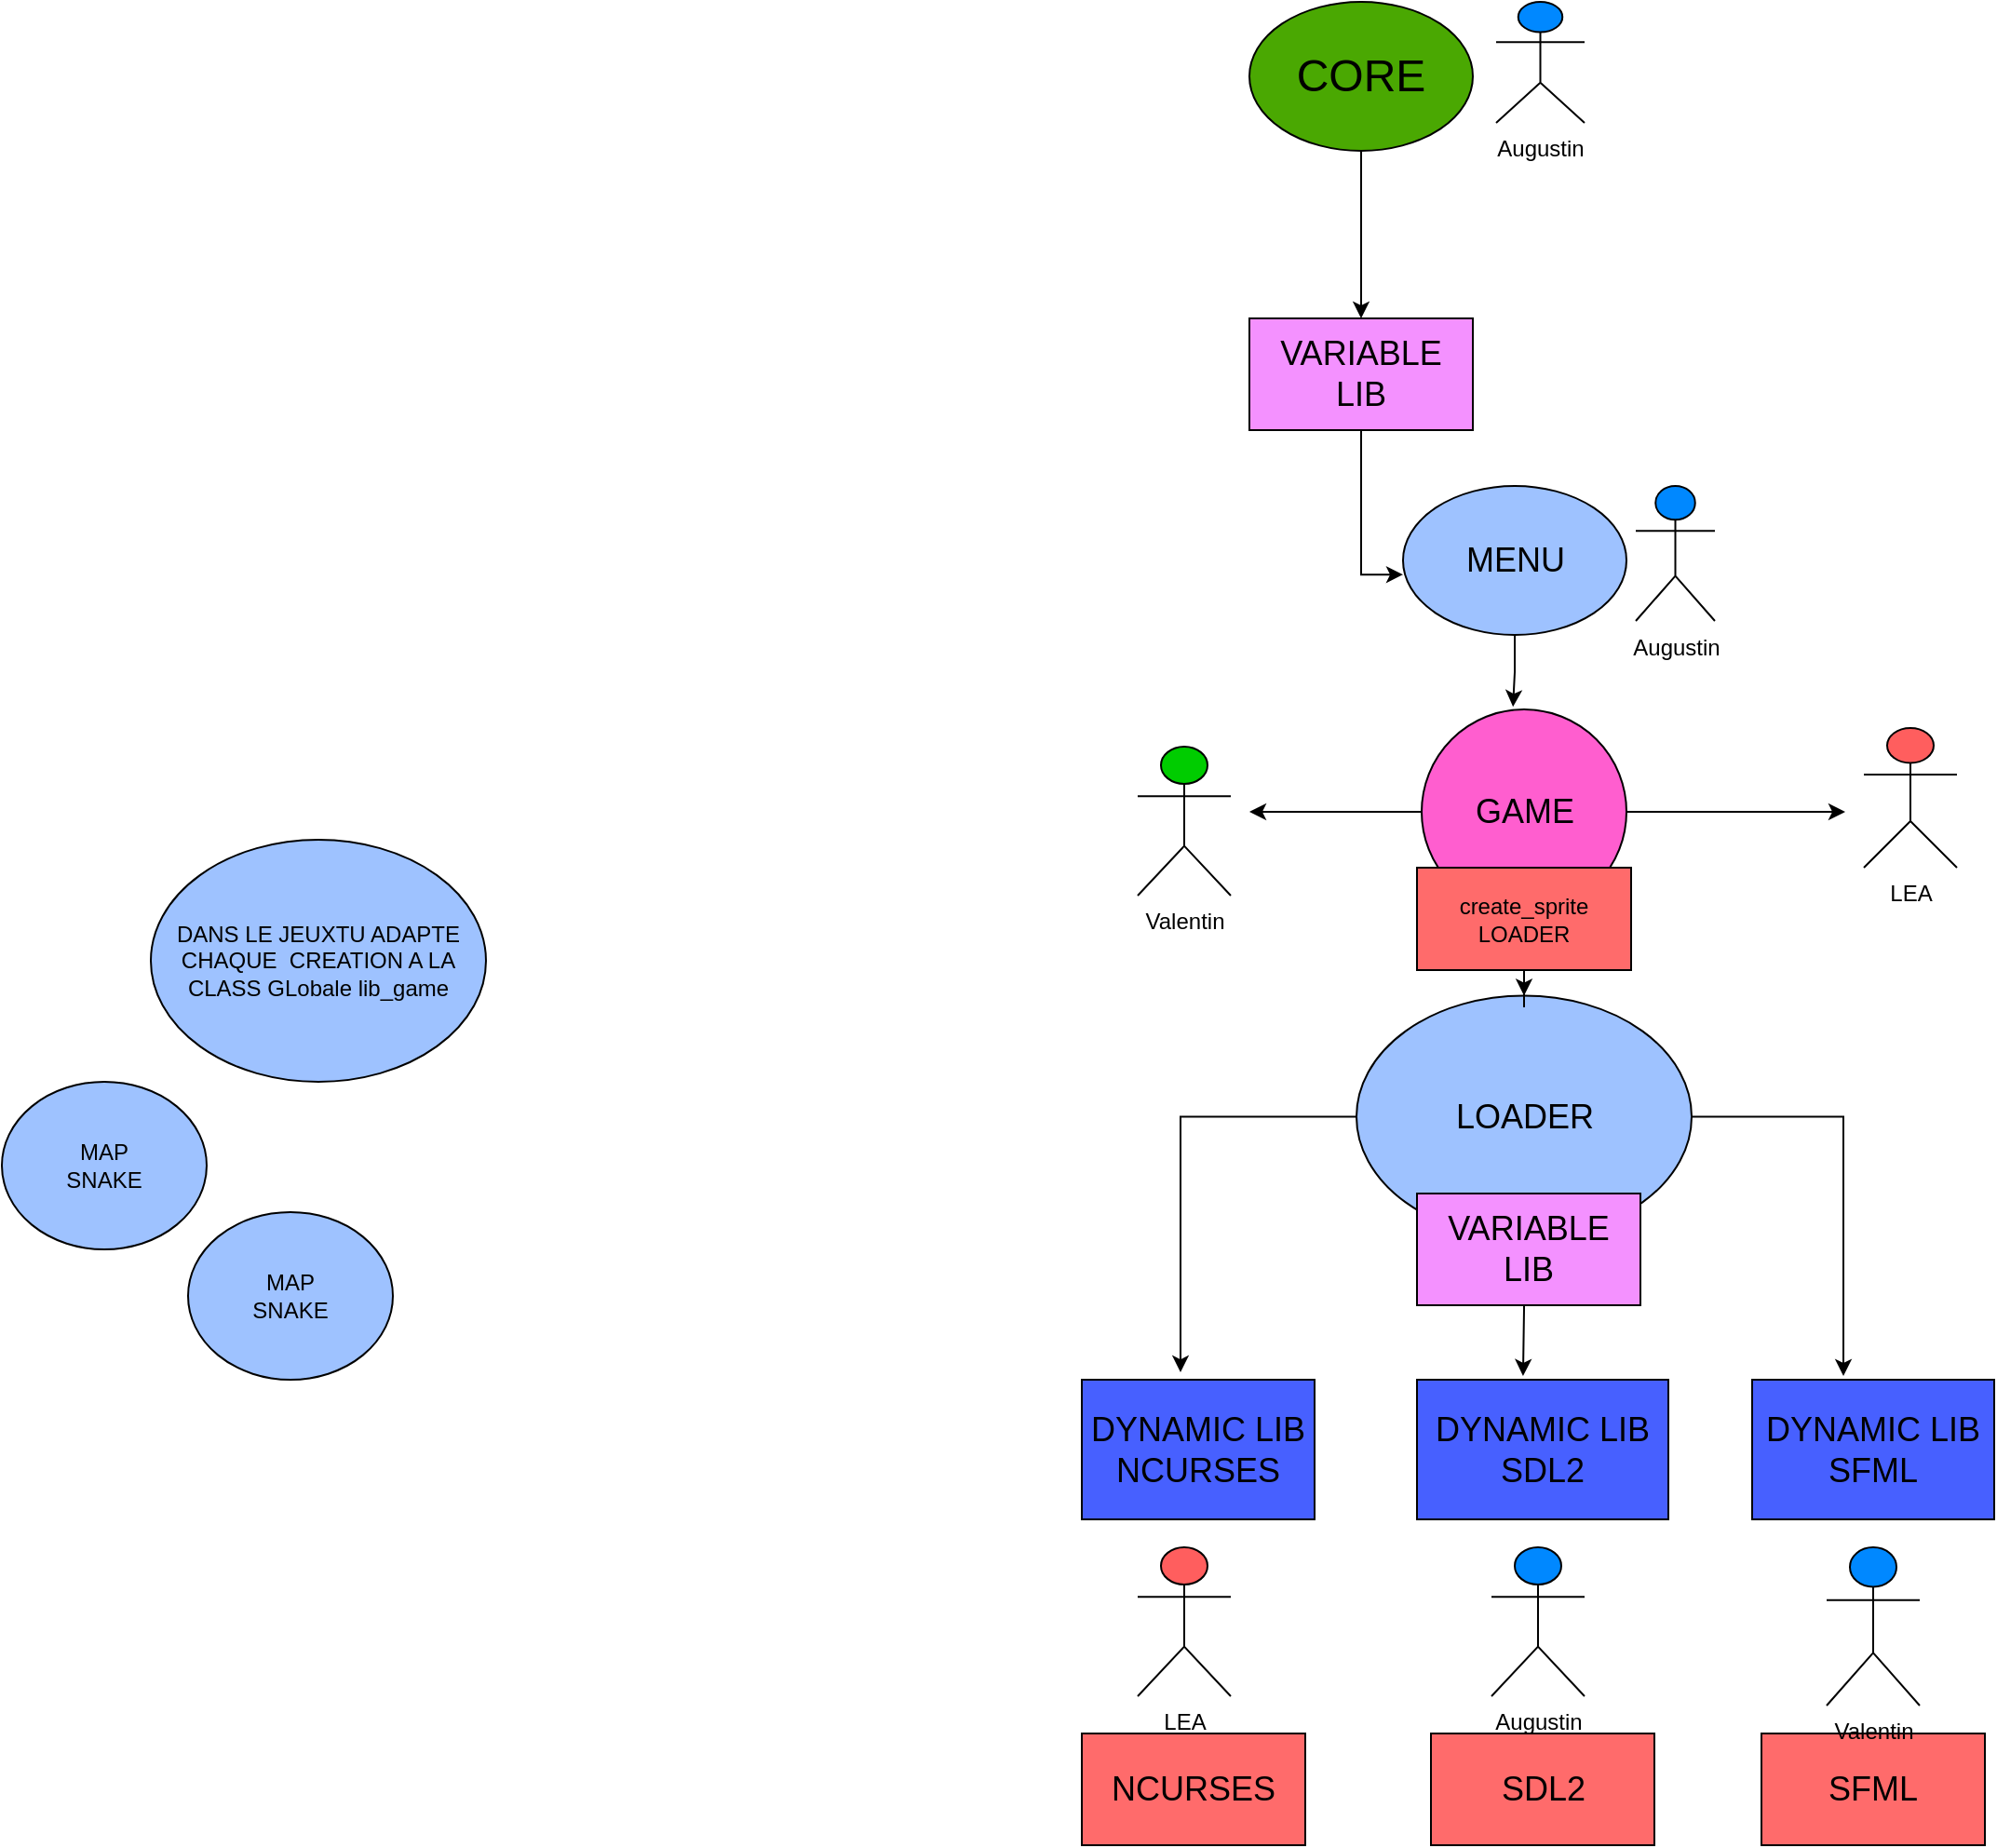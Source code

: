 <mxfile version="24.0.7" type="github">
  <diagram name="Page-1" id="uxXfwcOaLtUjLL9CyZGj">
    <mxGraphModel dx="2045" dy="1748" grid="1" gridSize="10" guides="1" tooltips="1" connect="1" arrows="1" fold="1" page="1" pageScale="1" pageWidth="850" pageHeight="1100" math="0" shadow="0">
      <root>
        <mxCell id="0" />
        <mxCell id="1" parent="0" />
        <mxCell id="rjocITY-BjAMYuqfXkVi-3" value="&lt;font style=&quot;font-size: 18px;&quot;&gt;NCURSES&lt;/font&gt;" style="rounded=0;whiteSpace=wrap;html=1;fillColor=#FF6B6B;" parent="1" vertex="1">
          <mxGeometry x="440" y="770" width="120" height="60" as="geometry" />
        </mxCell>
        <mxCell id="rjocITY-BjAMYuqfXkVi-4" value="&lt;div&gt;&lt;font style=&quot;font-size: 18px;&quot;&gt;SFML&lt;/font&gt;&lt;/div&gt;" style="rounded=0;whiteSpace=wrap;html=1;fillColor=#FF6B6B;" parent="1" vertex="1">
          <mxGeometry x="805" y="770" width="120" height="60" as="geometry" />
        </mxCell>
        <mxCell id="rjocITY-BjAMYuqfXkVi-5" value="&lt;font style=&quot;font-size: 18px;&quot;&gt;SDL2&lt;/font&gt;" style="rounded=0;whiteSpace=wrap;html=1;fillColor=#FF6B6B;" parent="1" vertex="1">
          <mxGeometry x="627.5" y="770" width="120" height="60" as="geometry" />
        </mxCell>
        <mxCell id="rjocITY-BjAMYuqfXkVi-26" style="edgeStyle=orthogonalEdgeStyle;rounded=0;orthogonalLoop=1;jettySize=auto;html=1;" parent="1" source="rjocITY-BjAMYuqfXkVi-8" target="rjocITY-BjAMYuqfXkVi-25" edge="1">
          <mxGeometry relative="1" as="geometry" />
        </mxCell>
        <mxCell id="rjocITY-BjAMYuqfXkVi-8" value="&lt;font style=&quot;font-size: 24px;&quot;&gt;CORE&lt;/font&gt;" style="ellipse;whiteSpace=wrap;html=1;fillColor=#4AA802;" parent="1" vertex="1">
          <mxGeometry x="530" y="-160" width="120" height="80" as="geometry" />
        </mxCell>
        <mxCell id="rjocITY-BjAMYuqfXkVi-11" value="&lt;font style=&quot;font-size: 18px;&quot;&gt;DYNAMIC LIB SDL2&lt;/font&gt;" style="rounded=0;whiteSpace=wrap;html=1;fillColor=#4760FF;" parent="1" vertex="1">
          <mxGeometry x="620" y="580" width="135" height="75" as="geometry" />
        </mxCell>
        <mxCell id="rjocITY-BjAMYuqfXkVi-12" value="&lt;font style=&quot;font-size: 18px;&quot;&gt;DYNAMIC LIB NCURSES&lt;/font&gt;" style="rounded=0;whiteSpace=wrap;html=1;fillColor=#4760FF;" parent="1" vertex="1">
          <mxGeometry x="440" y="580" width="125" height="75" as="geometry" />
        </mxCell>
        <mxCell id="rjocITY-BjAMYuqfXkVi-13" value="&lt;div&gt;&lt;font style=&quot;font-size: 18px;&quot;&gt;DYNAMIC LIB &lt;br&gt;&lt;/font&gt;&lt;/div&gt;&lt;div&gt;&lt;font style=&quot;font-size: 18px;&quot;&gt;SFML&lt;br&gt;&lt;/font&gt;&lt;/div&gt;" style="rounded=0;whiteSpace=wrap;html=1;fillColor=#4760FF;" parent="1" vertex="1">
          <mxGeometry x="800" y="580" width="130" height="75" as="geometry" />
        </mxCell>
        <mxCell id="rjocITY-BjAMYuqfXkVi-65" style="edgeStyle=orthogonalEdgeStyle;rounded=0;orthogonalLoop=1;jettySize=auto;html=1;" parent="1" source="rjocITY-BjAMYuqfXkVi-16" edge="1">
          <mxGeometry relative="1" as="geometry">
            <mxPoint x="850" y="275" as="targetPoint" />
          </mxGeometry>
        </mxCell>
        <mxCell id="rjocITY-BjAMYuqfXkVi-71" style="edgeStyle=orthogonalEdgeStyle;rounded=0;orthogonalLoop=1;jettySize=auto;html=1;" parent="1" source="rjocITY-BjAMYuqfXkVi-16" edge="1">
          <mxGeometry relative="1" as="geometry">
            <mxPoint x="530" y="275" as="targetPoint" />
          </mxGeometry>
        </mxCell>
        <mxCell id="rjocITY-BjAMYuqfXkVi-16" value="&lt;font style=&quot;font-size: 18px;&quot;&gt;GAME&lt;/font&gt;" style="ellipse;whiteSpace=wrap;html=1;aspect=fixed;fillColor=#FF5ECF;" parent="1" vertex="1">
          <mxGeometry x="622.5" y="220" width="110" height="110" as="geometry" />
        </mxCell>
        <mxCell id="rjocITY-BjAMYuqfXkVi-25" value="&lt;div&gt;&lt;font style=&quot;font-size: 18px;&quot;&gt;VARIABLE&lt;br&gt;&lt;/font&gt;&lt;/div&gt;&lt;div&gt;&lt;font style=&quot;font-size: 18px;&quot;&gt;LIB&lt;br&gt;&lt;/font&gt;&lt;/div&gt;" style="rounded=0;whiteSpace=wrap;html=1;fillColor=#F491FF;" parent="1" vertex="1">
          <mxGeometry x="530" y="10" width="120" height="60" as="geometry" />
        </mxCell>
        <mxCell id="rjocITY-BjAMYuqfXkVi-35" value="&lt;font style=&quot;font-size: 18px;&quot;&gt;MENU&lt;/font&gt;" style="ellipse;whiteSpace=wrap;html=1;fillColor=#9EC2FF;" parent="1" vertex="1">
          <mxGeometry x="612.5" y="100" width="120" height="80" as="geometry" />
        </mxCell>
        <mxCell id="rjocITY-BjAMYuqfXkVi-44" value="&lt;font style=&quot;font-size: 18px;&quot;&gt;LOADER&lt;/font&gt;" style="ellipse;whiteSpace=wrap;html=1;fillColor=#9EC2FF;" parent="1" vertex="1">
          <mxGeometry x="587.5" y="373.75" width="180" height="130" as="geometry" />
        </mxCell>
        <mxCell id="rjocITY-BjAMYuqfXkVi-48" value="&lt;div&gt;DANS LE JEUXTU ADAPTE CHAQUE&amp;nbsp; CREATION A LA CLASS GLobale lib_game&lt;br&gt;&lt;/div&gt;" style="ellipse;whiteSpace=wrap;html=1;fillColor=#9EC2FF;" parent="1" vertex="1">
          <mxGeometry x="-60" y="290" width="180" height="130" as="geometry" />
        </mxCell>
        <mxCell id="rjocITY-BjAMYuqfXkVi-58" style="edgeStyle=orthogonalEdgeStyle;rounded=0;orthogonalLoop=1;jettySize=auto;html=1;" parent="1" source="rjocITY-BjAMYuqfXkVi-54" target="rjocITY-BjAMYuqfXkVi-44" edge="1">
          <mxGeometry relative="1" as="geometry" />
        </mxCell>
        <mxCell id="rjocITY-BjAMYuqfXkVi-54" value="create_sprite LOADER" style="rounded=0;whiteSpace=wrap;html=1;fillColor=#FF6B6B;" parent="1" vertex="1">
          <mxGeometry x="620" y="305" width="115" height="55" as="geometry" />
        </mxCell>
        <mxCell id="rjocITY-BjAMYuqfXkVi-60" style="edgeStyle=orthogonalEdgeStyle;rounded=0;orthogonalLoop=1;jettySize=auto;html=1;entryX=0.377;entryY=-0.027;entryDx=0;entryDy=0;entryPerimeter=0;" parent="1" source="rjocITY-BjAMYuqfXkVi-44" target="rjocITY-BjAMYuqfXkVi-13" edge="1">
          <mxGeometry relative="1" as="geometry" />
        </mxCell>
        <mxCell id="rjocITY-BjAMYuqfXkVi-61" style="edgeStyle=orthogonalEdgeStyle;rounded=0;orthogonalLoop=1;jettySize=auto;html=1;entryX=0.424;entryY=-0.053;entryDx=0;entryDy=0;entryPerimeter=0;" parent="1" source="rjocITY-BjAMYuqfXkVi-44" target="rjocITY-BjAMYuqfXkVi-12" edge="1">
          <mxGeometry relative="1" as="geometry" />
        </mxCell>
        <mxCell id="rjocITY-BjAMYuqfXkVi-62" value="&lt;div&gt;MAP &lt;br&gt;&lt;/div&gt;&lt;div&gt;SNAKE&lt;br&gt;&lt;/div&gt;" style="ellipse;whiteSpace=wrap;html=1;fillColor=#9EC2FF;" parent="1" vertex="1">
          <mxGeometry x="-40" y="490" width="110" height="90" as="geometry" />
        </mxCell>
        <mxCell id="rjocITY-BjAMYuqfXkVi-64" value="&lt;div&gt;MAP &lt;br&gt;&lt;/div&gt;&lt;div&gt;SNAKE&lt;br&gt;&lt;/div&gt;" style="ellipse;whiteSpace=wrap;html=1;fillColor=#9EC2FF;" parent="1" vertex="1">
          <mxGeometry x="-140" y="420" width="110" height="90" as="geometry" />
        </mxCell>
        <mxCell id="rjocITY-BjAMYuqfXkVi-66" value="LEA" style="shape=umlActor;verticalLabelPosition=bottom;verticalAlign=top;html=1;outlineConnect=0;fillColor=#FF5E5E;" parent="1" vertex="1">
          <mxGeometry x="860" y="230" width="50" height="75" as="geometry" />
        </mxCell>
        <mxCell id="rjocITY-BjAMYuqfXkVi-67" value="Valentin" style="shape=umlActor;verticalLabelPosition=bottom;verticalAlign=top;html=1;outlineConnect=0;fillColor=#00CC00;" parent="1" vertex="1">
          <mxGeometry x="470" y="240" width="50" height="80" as="geometry" />
        </mxCell>
        <mxCell id="rjocITY-BjAMYuqfXkVi-72" value="Augustin" style="shape=umlActor;verticalLabelPosition=bottom;verticalAlign=top;html=1;outlineConnect=0;fillColor=#0088FF;" parent="1" vertex="1">
          <mxGeometry x="660" y="670" width="50" height="80" as="geometry" />
        </mxCell>
        <mxCell id="rjocITY-BjAMYuqfXkVi-73" value="Augustin" style="shape=umlActor;verticalLabelPosition=bottom;verticalAlign=top;html=1;outlineConnect=0;fillColor=#0088FF;" parent="1" vertex="1">
          <mxGeometry x="737.5" y="100" width="42.5" height="72.5" as="geometry" />
        </mxCell>
        <mxCell id="rjocITY-BjAMYuqfXkVi-74" value="Augustin" style="shape=umlActor;verticalLabelPosition=bottom;verticalAlign=top;html=1;outlineConnect=0;fillColor=#0088FF;" parent="1" vertex="1">
          <mxGeometry x="662.5" y="-160" width="47.5" height="65" as="geometry" />
        </mxCell>
        <mxCell id="rjocITY-BjAMYuqfXkVi-75" style="edgeStyle=orthogonalEdgeStyle;rounded=0;orthogonalLoop=1;jettySize=auto;html=1;entryX=0;entryY=0.595;entryDx=0;entryDy=0;entryPerimeter=0;" parent="1" source="rjocITY-BjAMYuqfXkVi-25" target="rjocITY-BjAMYuqfXkVi-35" edge="1">
          <mxGeometry relative="1" as="geometry" />
        </mxCell>
        <mxCell id="rjocITY-BjAMYuqfXkVi-81" value="LEA" style="shape=umlActor;verticalLabelPosition=bottom;verticalAlign=top;html=1;outlineConnect=0;fillColor=#FF5E5E;" parent="1" vertex="1">
          <mxGeometry x="470" y="670" width="50" height="80" as="geometry" />
        </mxCell>
        <mxCell id="rjocITY-BjAMYuqfXkVi-86" value="Valentin" style="shape=umlActor;verticalLabelPosition=bottom;verticalAlign=top;html=1;outlineConnect=0;fillColor=#0088FF;" parent="1" vertex="1">
          <mxGeometry x="840" y="670" width="50" height="85" as="geometry" />
        </mxCell>
        <mxCell id="rjocITY-BjAMYuqfXkVi-91" style="edgeStyle=orthogonalEdgeStyle;rounded=0;orthogonalLoop=1;jettySize=auto;html=1;entryX=0.422;entryY=-0.027;entryDx=0;entryDy=0;entryPerimeter=0;" parent="1" source="rjocITY-BjAMYuqfXkVi-44" target="rjocITY-BjAMYuqfXkVi-11" edge="1">
          <mxGeometry relative="1" as="geometry" />
        </mxCell>
        <mxCell id="rjocITY-BjAMYuqfXkVi-50" value="&lt;div&gt;&lt;font style=&quot;font-size: 18px;&quot;&gt;VARIABLE&lt;br&gt;&lt;/font&gt;&lt;/div&gt;&lt;div&gt;&lt;font style=&quot;font-size: 18px;&quot;&gt;LIB&lt;br&gt;&lt;/font&gt;&lt;/div&gt;" style="rounded=0;whiteSpace=wrap;html=1;fillColor=#F491FF;" parent="1" vertex="1">
          <mxGeometry x="620" y="480" width="120" height="60" as="geometry" />
        </mxCell>
        <mxCell id="rjocITY-BjAMYuqfXkVi-93" style="edgeStyle=orthogonalEdgeStyle;rounded=0;orthogonalLoop=1;jettySize=auto;html=1;entryX=0.446;entryY=-0.013;entryDx=0;entryDy=0;entryPerimeter=0;" parent="1" source="rjocITY-BjAMYuqfXkVi-35" target="rjocITY-BjAMYuqfXkVi-16" edge="1">
          <mxGeometry relative="1" as="geometry" />
        </mxCell>
      </root>
    </mxGraphModel>
  </diagram>
</mxfile>
